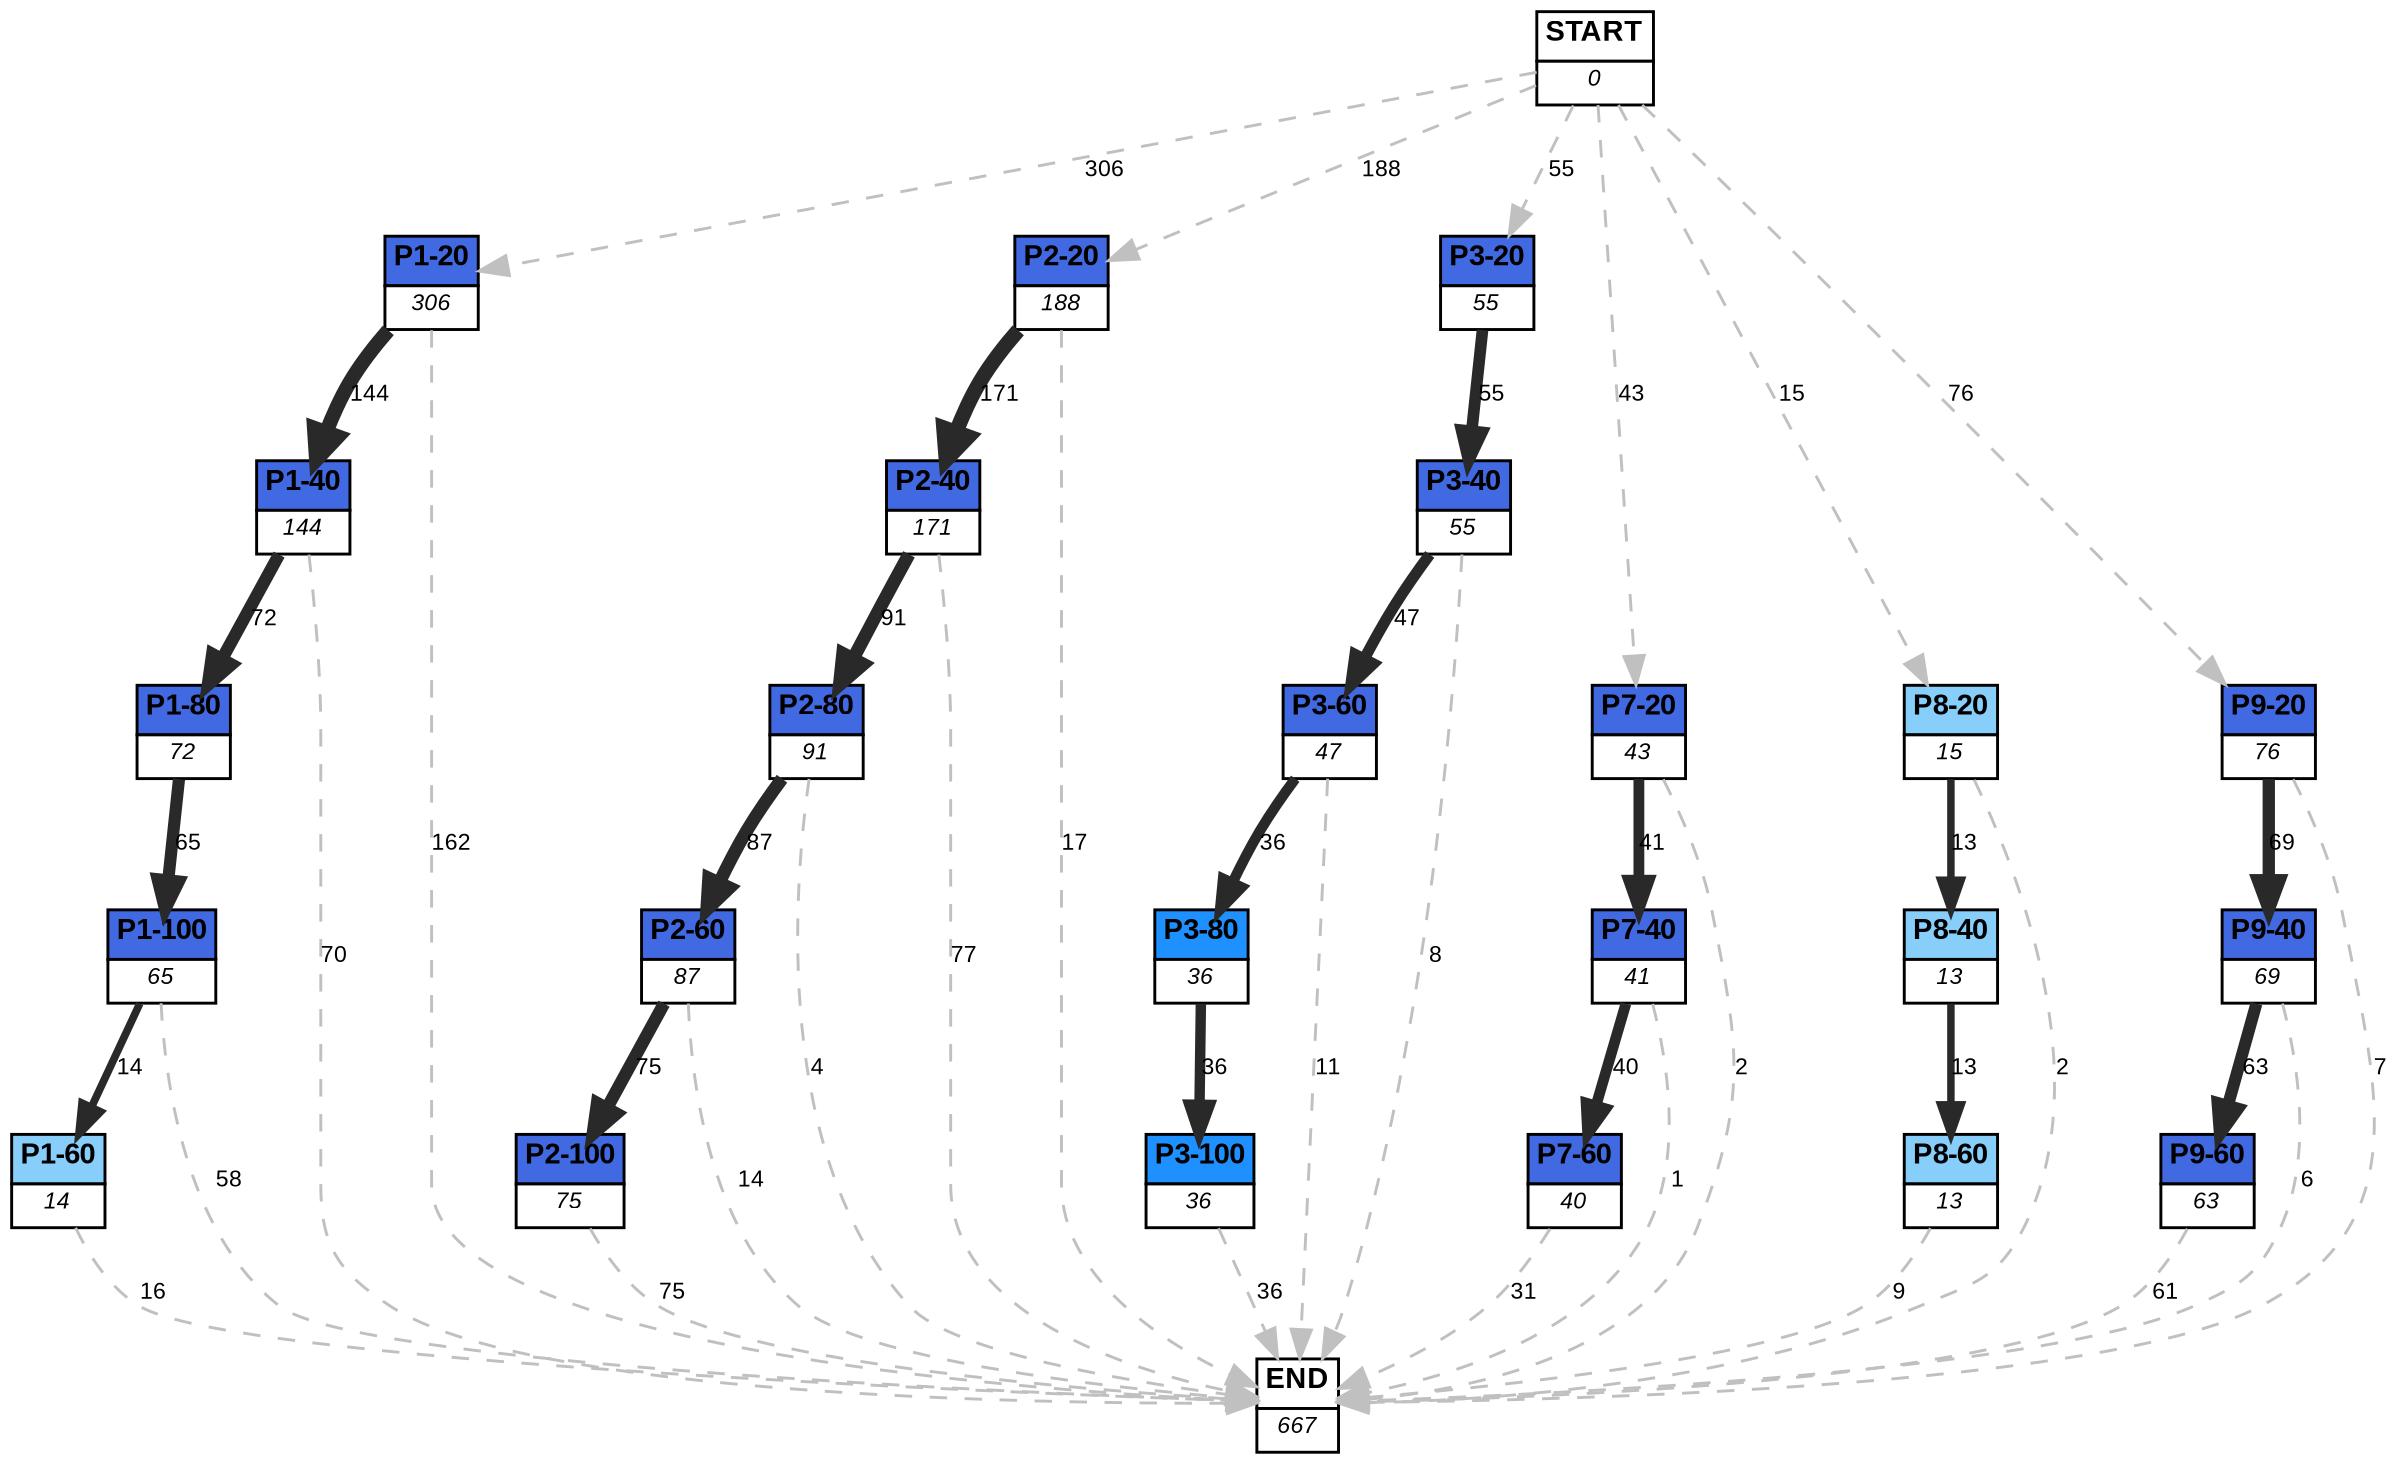 digraph graphname {
	dpi = 150
	size="16,11!";
	margin = 0;
"P1-20" [shape=plain, label=<<table border="0" cellborder="1" cellspacing="0"><tr><td bgcolor="royalblue"><FONT face="Arial" POINT-SIZE="10"><b>P1-20</b></FONT></td></tr><tr><td bgcolor="white"><FONT face="Arial" POINT-SIZE="8"><i>306</i></FONT></td></tr></table>>]
"P1-40" [shape=plain, label=<<table border="0" cellborder="1" cellspacing="0"><tr><td bgcolor="royalblue"><FONT face="Arial" POINT-SIZE="10"><b>P1-40</b></FONT></td></tr><tr><td bgcolor="white"><FONT face="Arial" POINT-SIZE="8"><i>144</i></FONT></td></tr></table>>]
"P1-80" [shape=plain, label=<<table border="0" cellborder="1" cellspacing="0"><tr><td bgcolor="royalblue"><FONT face="Arial" POINT-SIZE="10"><b>P1-80</b></FONT></td></tr><tr><td bgcolor="white"><FONT face="Arial" POINT-SIZE="8"><i>72</i></FONT></td></tr></table>>]
"P1-100" [shape=plain, label=<<table border="0" cellborder="1" cellspacing="0"><tr><td bgcolor="royalblue"><FONT face="Arial" POINT-SIZE="10"><b>P1-100</b></FONT></td></tr><tr><td bgcolor="white"><FONT face="Arial" POINT-SIZE="8"><i>65</i></FONT></td></tr></table>>]
"P2-20" [shape=plain, label=<<table border="0" cellborder="1" cellspacing="0"><tr><td bgcolor="royalblue"><FONT face="Arial" POINT-SIZE="10"><b>P2-20</b></FONT></td></tr><tr><td bgcolor="white"><FONT face="Arial" POINT-SIZE="8"><i>188</i></FONT></td></tr></table>>]
"P2-40" [shape=plain, label=<<table border="0" cellborder="1" cellspacing="0"><tr><td bgcolor="royalblue"><FONT face="Arial" POINT-SIZE="10"><b>P2-40</b></FONT></td></tr><tr><td bgcolor="white"><FONT face="Arial" POINT-SIZE="8"><i>171</i></FONT></td></tr></table>>]
"P1-60" [shape=plain, label=<<table border="0" cellborder="1" cellspacing="0"><tr><td bgcolor="lightskyblue"><FONT face="Arial" POINT-SIZE="10"><b>P1-60</b></FONT></td></tr><tr><td bgcolor="white"><FONT face="Arial" POINT-SIZE="8"><i>14</i></FONT></td></tr></table>>]
"P3-20" [shape=plain, label=<<table border="0" cellborder="1" cellspacing="0"><tr><td bgcolor="royalblue"><FONT face="Arial" POINT-SIZE="10"><b>P3-20</b></FONT></td></tr><tr><td bgcolor="white"><FONT face="Arial" POINT-SIZE="8"><i>55</i></FONT></td></tr></table>>]
"P3-40" [shape=plain, label=<<table border="0" cellborder="1" cellspacing="0"><tr><td bgcolor="royalblue"><FONT face="Arial" POINT-SIZE="10"><b>P3-40</b></FONT></td></tr><tr><td bgcolor="white"><FONT face="Arial" POINT-SIZE="8"><i>55</i></FONT></td></tr></table>>]
"P2-60" [shape=plain, label=<<table border="0" cellborder="1" cellspacing="0"><tr><td bgcolor="royalblue"><FONT face="Arial" POINT-SIZE="10"><b>P2-60</b></FONT></td></tr><tr><td bgcolor="white"><FONT face="Arial" POINT-SIZE="8"><i>87</i></FONT></td></tr></table>>]
"P2-80" [shape=plain, label=<<table border="0" cellborder="1" cellspacing="0"><tr><td bgcolor="royalblue"><FONT face="Arial" POINT-SIZE="10"><b>P2-80</b></FONT></td></tr><tr><td bgcolor="white"><FONT face="Arial" POINT-SIZE="8"><i>91</i></FONT></td></tr></table>>]
"P3-60" [shape=plain, label=<<table border="0" cellborder="1" cellspacing="0"><tr><td bgcolor="royalblue"><FONT face="Arial" POINT-SIZE="10"><b>P3-60</b></FONT></td></tr><tr><td bgcolor="white"><FONT face="Arial" POINT-SIZE="8"><i>47</i></FONT></td></tr></table>>]
"P2-100" [shape=plain, label=<<table border="0" cellborder="1" cellspacing="0"><tr><td bgcolor="royalblue"><FONT face="Arial" POINT-SIZE="10"><b>P2-100</b></FONT></td></tr><tr><td bgcolor="white"><FONT face="Arial" POINT-SIZE="8"><i>75</i></FONT></td></tr></table>>]
"P3-80" [shape=plain, label=<<table border="0" cellborder="1" cellspacing="0"><tr><td bgcolor="dodgerblue"><FONT face="Arial" POINT-SIZE="10"><b>P3-80</b></FONT></td></tr><tr><td bgcolor="white"><FONT face="Arial" POINT-SIZE="8"><i>36</i></FONT></td></tr></table>>]
"P3-100" [shape=plain, label=<<table border="0" cellborder="1" cellspacing="0"><tr><td bgcolor="dodgerblue"><FONT face="Arial" POINT-SIZE="10"><b>P3-100</b></FONT></td></tr><tr><td bgcolor="white"><FONT face="Arial" POINT-SIZE="8"><i>36</i></FONT></td></tr></table>>]
"P7-20" [shape=plain, label=<<table border="0" cellborder="1" cellspacing="0"><tr><td bgcolor="royalblue"><FONT face="Arial" POINT-SIZE="10"><b>P7-20</b></FONT></td></tr><tr><td bgcolor="white"><FONT face="Arial" POINT-SIZE="8"><i>43</i></FONT></td></tr></table>>]
"P7-40" [shape=plain, label=<<table border="0" cellborder="1" cellspacing="0"><tr><td bgcolor="royalblue"><FONT face="Arial" POINT-SIZE="10"><b>P7-40</b></FONT></td></tr><tr><td bgcolor="white"><FONT face="Arial" POINT-SIZE="8"><i>41</i></FONT></td></tr></table>>]
"P7-60" [shape=plain, label=<<table border="0" cellborder="1" cellspacing="0"><tr><td bgcolor="royalblue"><FONT face="Arial" POINT-SIZE="10"><b>P7-60</b></FONT></td></tr><tr><td bgcolor="white"><FONT face="Arial" POINT-SIZE="8"><i>40</i></FONT></td></tr></table>>]
"P8-20" [shape=plain, label=<<table border="0" cellborder="1" cellspacing="0"><tr><td bgcolor="lightskyblue"><FONT face="Arial" POINT-SIZE="10"><b>P8-20</b></FONT></td></tr><tr><td bgcolor="white"><FONT face="Arial" POINT-SIZE="8"><i>15</i></FONT></td></tr></table>>]
"P8-40" [shape=plain, label=<<table border="0" cellborder="1" cellspacing="0"><tr><td bgcolor="lightskyblue"><FONT face="Arial" POINT-SIZE="10"><b>P8-40</b></FONT></td></tr><tr><td bgcolor="white"><FONT face="Arial" POINT-SIZE="8"><i>13</i></FONT></td></tr></table>>]
"P8-60" [shape=plain, label=<<table border="0" cellborder="1" cellspacing="0"><tr><td bgcolor="lightskyblue"><FONT face="Arial" POINT-SIZE="10"><b>P8-60</b></FONT></td></tr><tr><td bgcolor="white"><FONT face="Arial" POINT-SIZE="8"><i>13</i></FONT></td></tr></table>>]
"P9-20" [shape=plain, label=<<table border="0" cellborder="1" cellspacing="0"><tr><td bgcolor="royalblue"><FONT face="Arial" POINT-SIZE="10"><b>P9-20</b></FONT></td></tr><tr><td bgcolor="white"><FONT face="Arial" POINT-SIZE="8"><i>76</i></FONT></td></tr></table>>]
"P9-40" [shape=plain, label=<<table border="0" cellborder="1" cellspacing="0"><tr><td bgcolor="royalblue"><FONT face="Arial" POINT-SIZE="10"><b>P9-40</b></FONT></td></tr><tr><td bgcolor="white"><FONT face="Arial" POINT-SIZE="8"><i>69</i></FONT></td></tr></table>>]
"P9-60" [shape=plain, label=<<table border="0" cellborder="1" cellspacing="0"><tr><td bgcolor="royalblue"><FONT face="Arial" POINT-SIZE="10"><b>P9-60</b></FONT></td></tr><tr><td bgcolor="white"><FONT face="Arial" POINT-SIZE="8"><i>63</i></FONT></td></tr></table>>]
"START" [shape=plain, label=<<table border="0" cellborder="1" cellspacing="0"><tr><td bgcolor="white"><FONT face="Arial" POINT-SIZE="10"><b>START</b></FONT></td></tr><tr><td bgcolor="white"><FONT face="Arial" POINT-SIZE="8"><i>0</i></FONT></td></tr></table>>]
"END" [shape=plain, label=<<table border="0" cellborder="1" cellspacing="0"><tr><td bgcolor="white"><FONT face="Arial" POINT-SIZE="10"><b>END</b></FONT></td></tr><tr><td bgcolor="white"><FONT face="Arial" POINT-SIZE="8"><i>667</i></FONT></td></tr></table>>]
"P1-20" -> "P1-40" [ color=grey16 penwidth = "4.969813299576001"label ="144" labelfloat=false fontname="Arial" fontsize=8]
"P1-20" -> "END" [ style = dashed color=grey label ="162" labelfloat=false fontname="Arial" fontsize=8]
"P1-40" -> "P1-80" [ color=grey16 penwidth = "4.276666119016055"label ="72" labelfloat=false fontname="Arial" fontsize=8]
"P1-40" -> "END" [ style = dashed color=grey label ="70" labelfloat=false fontname="Arial" fontsize=8]
"P1-80" -> "P1-100" [ color=grey16 penwidth = "4.174387269895637"label ="65" labelfloat=false fontname="Arial" fontsize=8]
"P1-100" -> "P1-60" [ color=grey16 penwidth = "2.6390573296152584"label ="14" labelfloat=false fontname="Arial" fontsize=8]
"P1-100" -> "END" [ style = dashed color=grey label ="58" labelfloat=false fontname="Arial" fontsize=8]
"P2-20" -> "P2-40" [ color=grey16 penwidth = "5.14166355650266"label ="171" labelfloat=false fontname="Arial" fontsize=8]
"P2-20" -> "END" [ style = dashed color=grey label ="17" labelfloat=false fontname="Arial" fontsize=8]
"P2-40" -> "P2-80" [ color=grey16 penwidth = "4.51085950651685"label ="91" labelfloat=false fontname="Arial" fontsize=8]
"P2-40" -> "END" [ style = dashed color=grey label ="77" labelfloat=false fontname="Arial" fontsize=8]
"P1-60" -> "END" [ style = dashed color=grey label ="16" labelfloat=false fontname="Arial" fontsize=8]
"P3-20" -> "P3-40" [ color=grey16 penwidth = "4.007333185232471"label ="55" labelfloat=false fontname="Arial" fontsize=8]
"P3-40" -> "P3-60" [ color=grey16 penwidth = "3.8501476017100584"label ="47" labelfloat=false fontname="Arial" fontsize=8]
"P3-40" -> "END" [ style = dashed color=grey label ="8" labelfloat=false fontname="Arial" fontsize=8]
"P2-60" -> "P2-100" [ color=grey16 penwidth = "4.31748811353631"label ="75" labelfloat=false fontname="Arial" fontsize=8]
"P2-60" -> "END" [ style = dashed color=grey label ="14" labelfloat=false fontname="Arial" fontsize=8]
"P2-80" -> "P2-60" [ color=grey16 penwidth = "4.465908118654584"label ="87" labelfloat=false fontname="Arial" fontsize=8]
"P2-80" -> "END" [ style = dashed color=grey label ="4" labelfloat=false fontname="Arial" fontsize=8]
"P3-60" -> "P3-80" [ color=grey16 penwidth = "3.58351893845611"label ="36" labelfloat=false fontname="Arial" fontsize=8]
"P3-60" -> "END" [ style = dashed color=grey label ="11" labelfloat=false fontname="Arial" fontsize=8]
"P2-100" -> "END" [ style = dashed color=grey label ="75" labelfloat=false fontname="Arial" fontsize=8]
"P3-80" -> "P3-100" [ color=grey16 penwidth = "3.58351893845611"label ="36" labelfloat=false fontname="Arial" fontsize=8]
"P3-100" -> "END" [ style = dashed color=grey label ="36" labelfloat=false fontname="Arial" fontsize=8]
"P7-20" -> "P7-40" [ color=grey16 penwidth = "3.713572066704308"label ="41" labelfloat=false fontname="Arial" fontsize=8]
"P7-20" -> "END" [ style = dashed color=grey label ="2" labelfloat=false fontname="Arial" fontsize=8]
"P7-40" -> "P7-60" [ color=grey16 penwidth = "3.6888794541139363"label ="40" labelfloat=false fontname="Arial" fontsize=8]
"P7-40" -> "END" [ style = dashed color=grey label ="1" labelfloat=false fontname="Arial" fontsize=8]
"P7-60" -> "END" [ style = dashed color=grey label ="31" labelfloat=false fontname="Arial" fontsize=8]
"P8-20" -> "P8-40" [ color=grey16 penwidth = "2.5649493574615367"label ="13" labelfloat=false fontname="Arial" fontsize=8]
"P8-20" -> "END" [ style = dashed color=grey label ="2" labelfloat=false fontname="Arial" fontsize=8]
"P8-40" -> "P8-60" [ color=grey16 penwidth = "2.5649493574615367"label ="13" labelfloat=false fontname="Arial" fontsize=8]
"P8-60" -> "END" [ style = dashed color=grey label ="9" labelfloat=false fontname="Arial" fontsize=8]
"P9-20" -> "P9-40" [ color=grey16 penwidth = "4.23410650459726"label ="69" labelfloat=false fontname="Arial" fontsize=8]
"P9-20" -> "END" [ style = dashed color=grey label ="7" labelfloat=false fontname="Arial" fontsize=8]
"P9-40" -> "P9-60" [ color=grey16 penwidth = "4.143134726391533"label ="63" labelfloat=false fontname="Arial" fontsize=8]
"P9-40" -> "END" [ style = dashed color=grey label ="6" labelfloat=false fontname="Arial" fontsize=8]
"P9-60" -> "END" [ style = dashed color=grey label ="61" labelfloat=false fontname="Arial" fontsize=8]
"START" -> "P1-20" [ style = dashed color=grey label ="306" labelfloat=false fontname="Arial" fontsize=8]
"START" -> "P2-20" [ style = dashed color=grey label ="188" labelfloat=false fontname="Arial" fontsize=8]
"START" -> "P3-20" [ style = dashed color=grey label ="55" labelfloat=false fontname="Arial" fontsize=8]
"START" -> "P7-20" [ style = dashed color=grey label ="43" labelfloat=false fontname="Arial" fontsize=8]
"START" -> "P8-20" [ style = dashed color=grey label ="15" labelfloat=false fontname="Arial" fontsize=8]
"START" -> "P9-20" [ style = dashed color=grey label ="76" labelfloat=false fontname="Arial" fontsize=8]
}